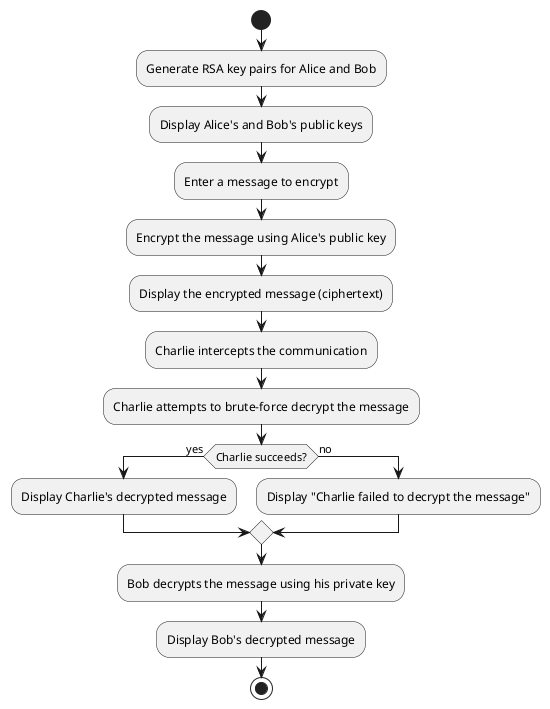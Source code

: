 @startuml
start

:Generate RSA key pairs for Alice and Bob;
:Display Alice's and Bob's public keys;

:Enter a message to encrypt;
:Encrypt the message using Alice's public key;
:Display the encrypted message (ciphertext);

:Charlie intercepts the communication;
:Charlie attempts to brute-force decrypt the message;

if (Charlie succeeds?) then (yes)
    :Display Charlie's decrypted message;
else (no)
    :Display "Charlie failed to decrypt the message";
endif

:Bob decrypts the message using his private key;
:Display Bob's decrypted message;

stop
@enduml